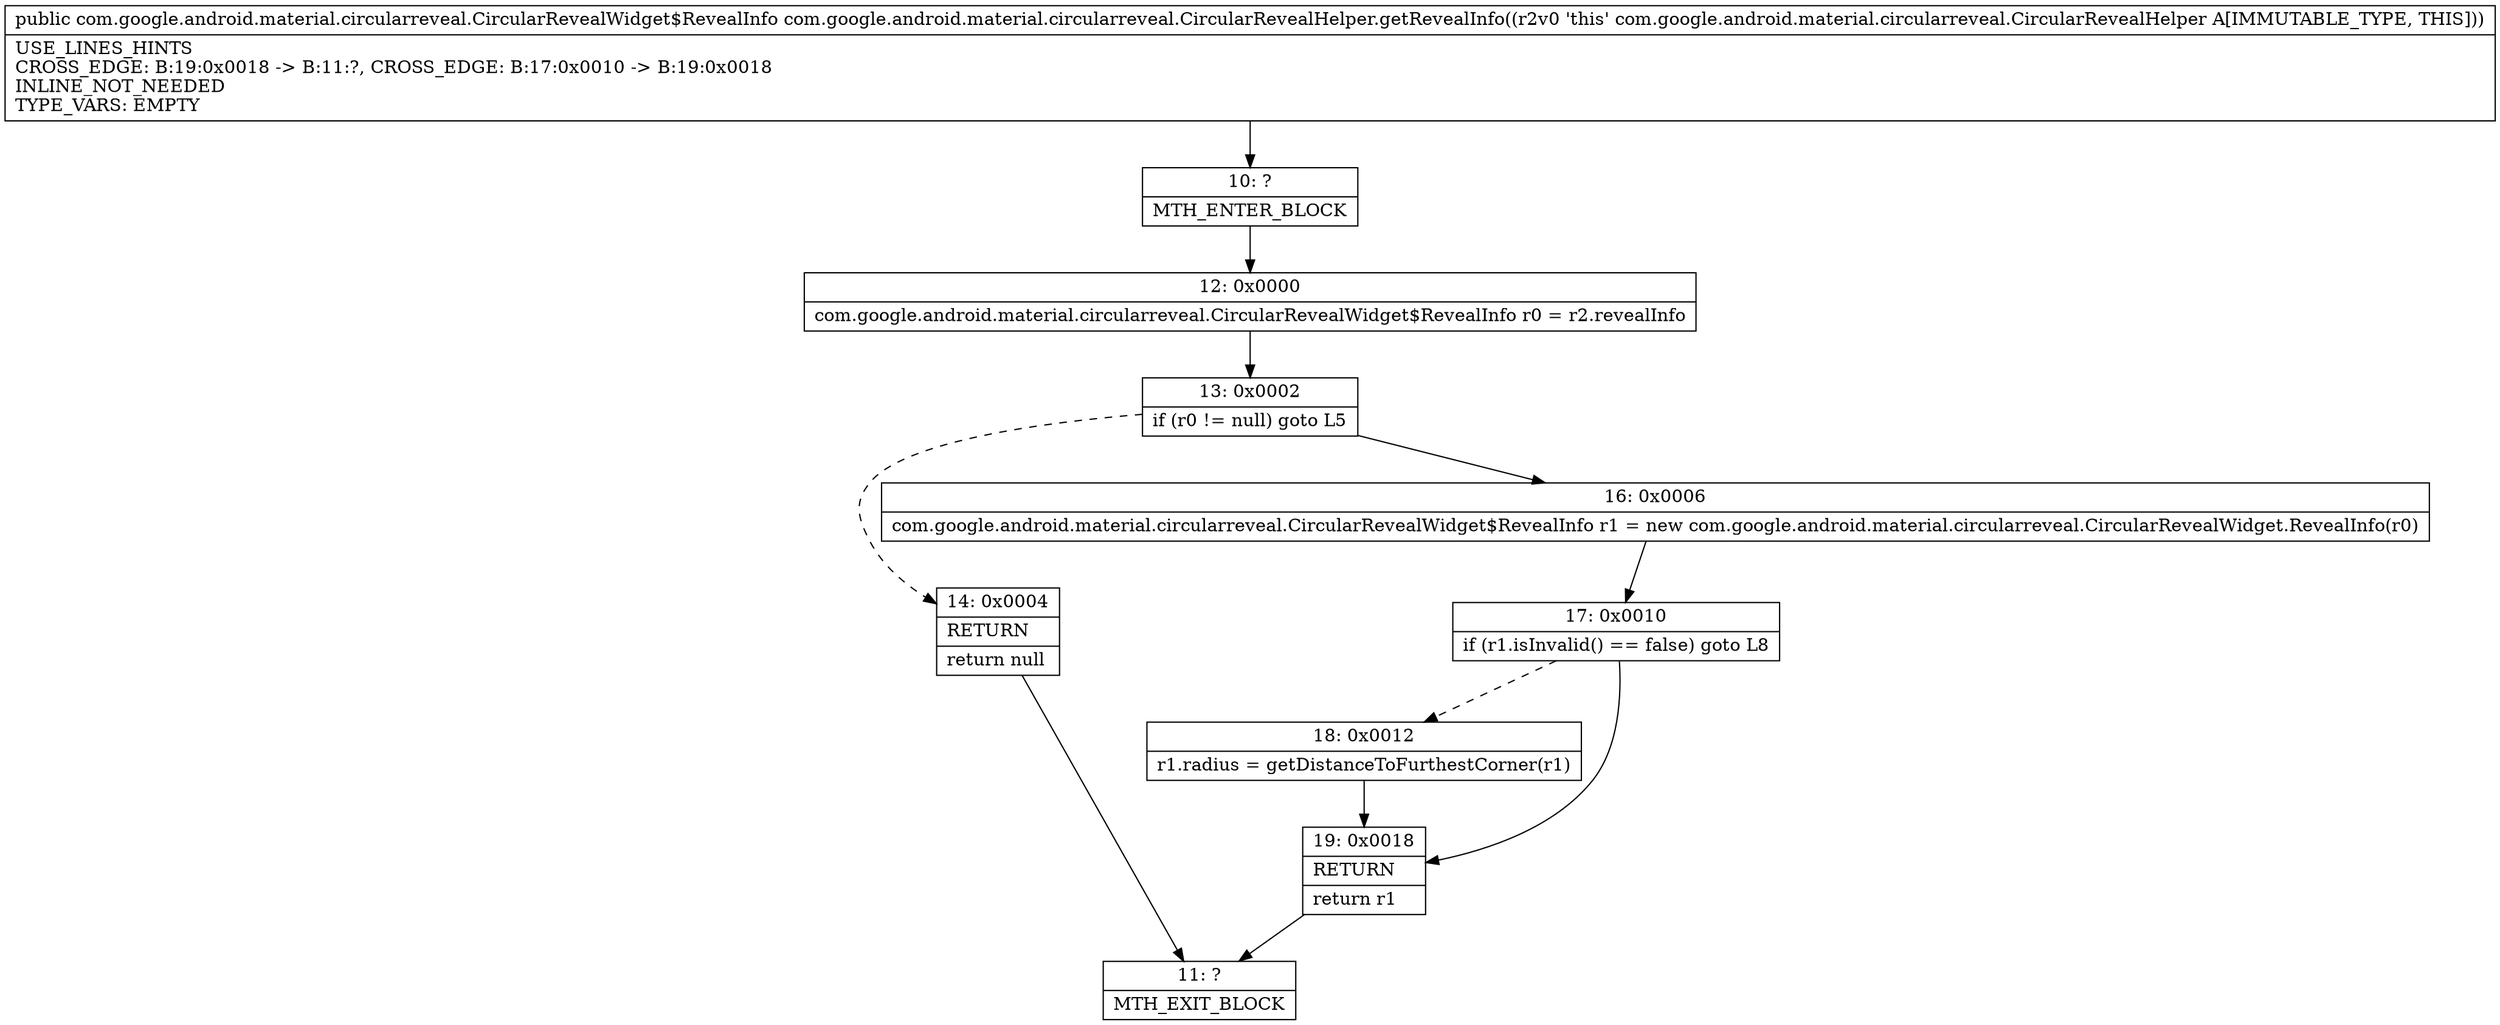digraph "CFG forcom.google.android.material.circularreveal.CircularRevealHelper.getRevealInfo()Lcom\/google\/android\/material\/circularreveal\/CircularRevealWidget$RevealInfo;" {
Node_10 [shape=record,label="{10\:\ ?|MTH_ENTER_BLOCK\l}"];
Node_12 [shape=record,label="{12\:\ 0x0000|com.google.android.material.circularreveal.CircularRevealWidget$RevealInfo r0 = r2.revealInfo\l}"];
Node_13 [shape=record,label="{13\:\ 0x0002|if (r0 != null) goto L5\l}"];
Node_14 [shape=record,label="{14\:\ 0x0004|RETURN\l|return null\l}"];
Node_11 [shape=record,label="{11\:\ ?|MTH_EXIT_BLOCK\l}"];
Node_16 [shape=record,label="{16\:\ 0x0006|com.google.android.material.circularreveal.CircularRevealWidget$RevealInfo r1 = new com.google.android.material.circularreveal.CircularRevealWidget.RevealInfo(r0)\l}"];
Node_17 [shape=record,label="{17\:\ 0x0010|if (r1.isInvalid() == false) goto L8\l}"];
Node_18 [shape=record,label="{18\:\ 0x0012|r1.radius = getDistanceToFurthestCorner(r1)\l}"];
Node_19 [shape=record,label="{19\:\ 0x0018|RETURN\l|return r1\l}"];
MethodNode[shape=record,label="{public com.google.android.material.circularreveal.CircularRevealWidget$RevealInfo com.google.android.material.circularreveal.CircularRevealHelper.getRevealInfo((r2v0 'this' com.google.android.material.circularreveal.CircularRevealHelper A[IMMUTABLE_TYPE, THIS]))  | USE_LINES_HINTS\lCROSS_EDGE: B:19:0x0018 \-\> B:11:?, CROSS_EDGE: B:17:0x0010 \-\> B:19:0x0018\lINLINE_NOT_NEEDED\lTYPE_VARS: EMPTY\l}"];
MethodNode -> Node_10;Node_10 -> Node_12;
Node_12 -> Node_13;
Node_13 -> Node_14[style=dashed];
Node_13 -> Node_16;
Node_14 -> Node_11;
Node_16 -> Node_17;
Node_17 -> Node_18[style=dashed];
Node_17 -> Node_19;
Node_18 -> Node_19;
Node_19 -> Node_11;
}

